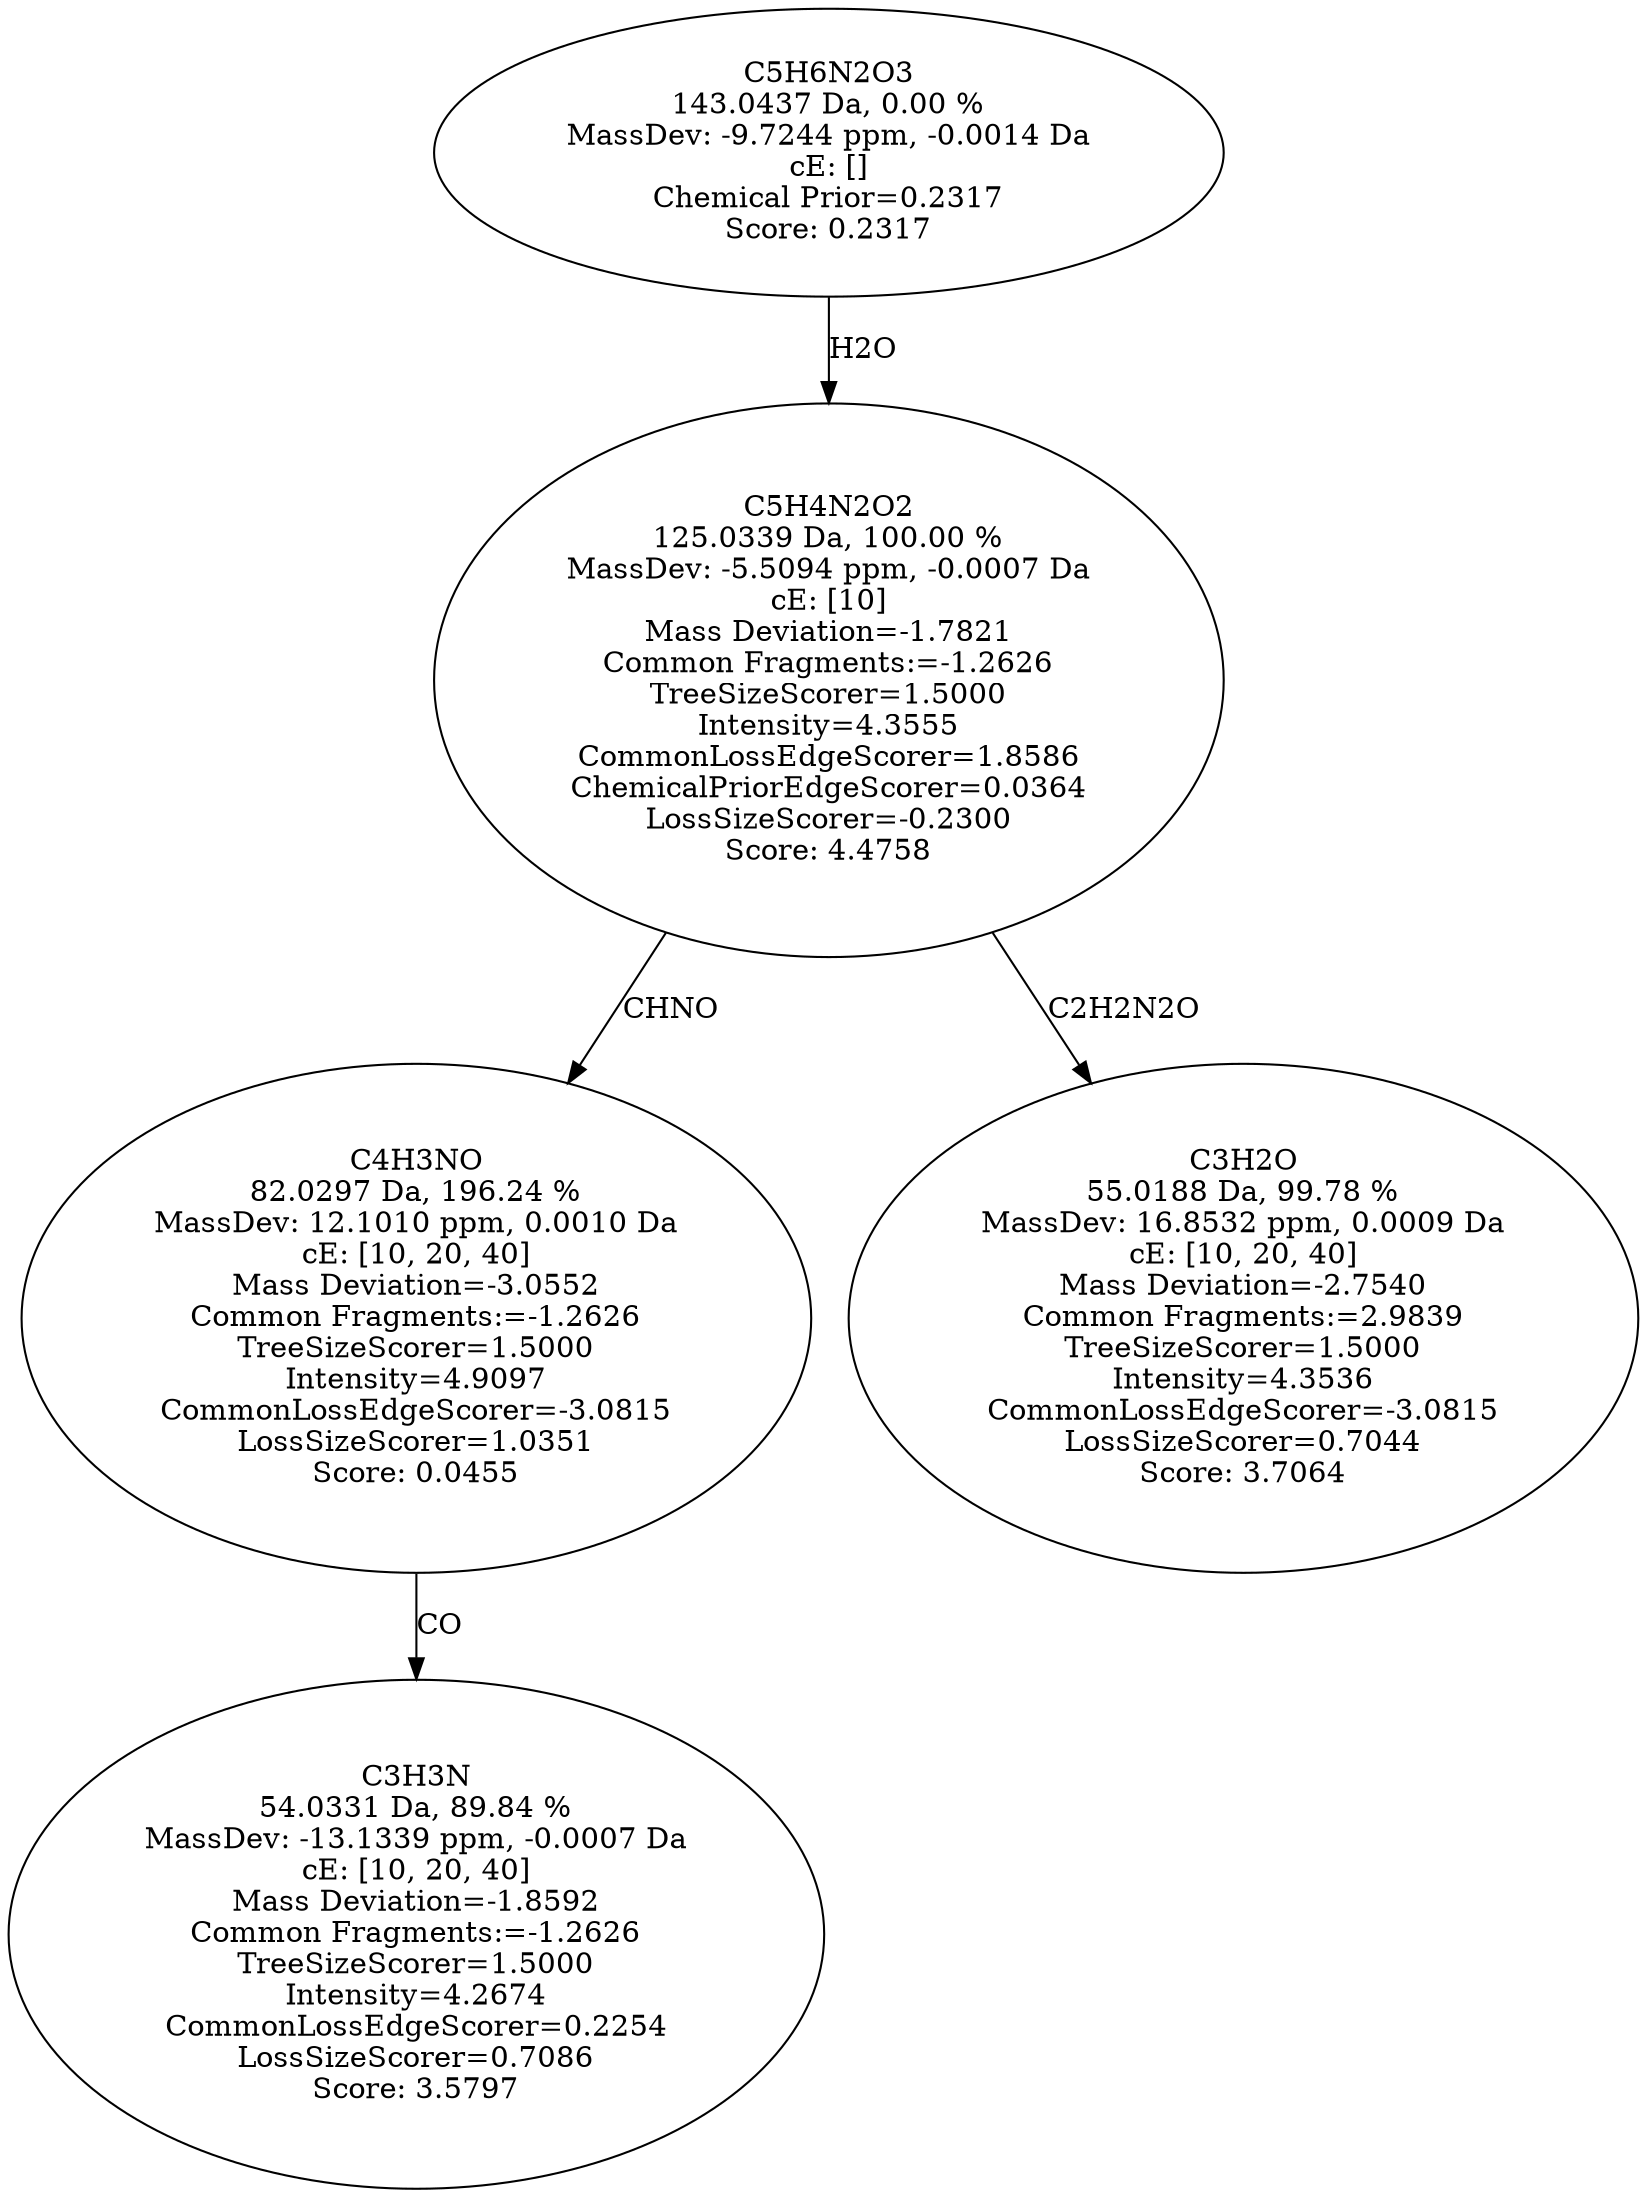 strict digraph {
v1 [label="C3H3N\n54.0331 Da, 89.84 %\nMassDev: -13.1339 ppm, -0.0007 Da\ncE: [10, 20, 40]\nMass Deviation=-1.8592\nCommon Fragments:=-1.2626\nTreeSizeScorer=1.5000\nIntensity=4.2674\nCommonLossEdgeScorer=0.2254\nLossSizeScorer=0.7086\nScore: 3.5797"];
v2 [label="C4H3NO\n82.0297 Da, 196.24 %\nMassDev: 12.1010 ppm, 0.0010 Da\ncE: [10, 20, 40]\nMass Deviation=-3.0552\nCommon Fragments:=-1.2626\nTreeSizeScorer=1.5000\nIntensity=4.9097\nCommonLossEdgeScorer=-3.0815\nLossSizeScorer=1.0351\nScore: 0.0455"];
v3 [label="C3H2O\n55.0188 Da, 99.78 %\nMassDev: 16.8532 ppm, 0.0009 Da\ncE: [10, 20, 40]\nMass Deviation=-2.7540\nCommon Fragments:=2.9839\nTreeSizeScorer=1.5000\nIntensity=4.3536\nCommonLossEdgeScorer=-3.0815\nLossSizeScorer=0.7044\nScore: 3.7064"];
v4 [label="C5H4N2O2\n125.0339 Da, 100.00 %\nMassDev: -5.5094 ppm, -0.0007 Da\ncE: [10]\nMass Deviation=-1.7821\nCommon Fragments:=-1.2626\nTreeSizeScorer=1.5000\nIntensity=4.3555\nCommonLossEdgeScorer=1.8586\nChemicalPriorEdgeScorer=0.0364\nLossSizeScorer=-0.2300\nScore: 4.4758"];
v5 [label="C5H6N2O3\n143.0437 Da, 0.00 %\nMassDev: -9.7244 ppm, -0.0014 Da\ncE: []\nChemical Prior=0.2317\nScore: 0.2317"];
v2 -> v1 [label="CO"];
v4 -> v2 [label="CHNO"];
v4 -> v3 [label="C2H2N2O"];
v5 -> v4 [label="H2O"];
}